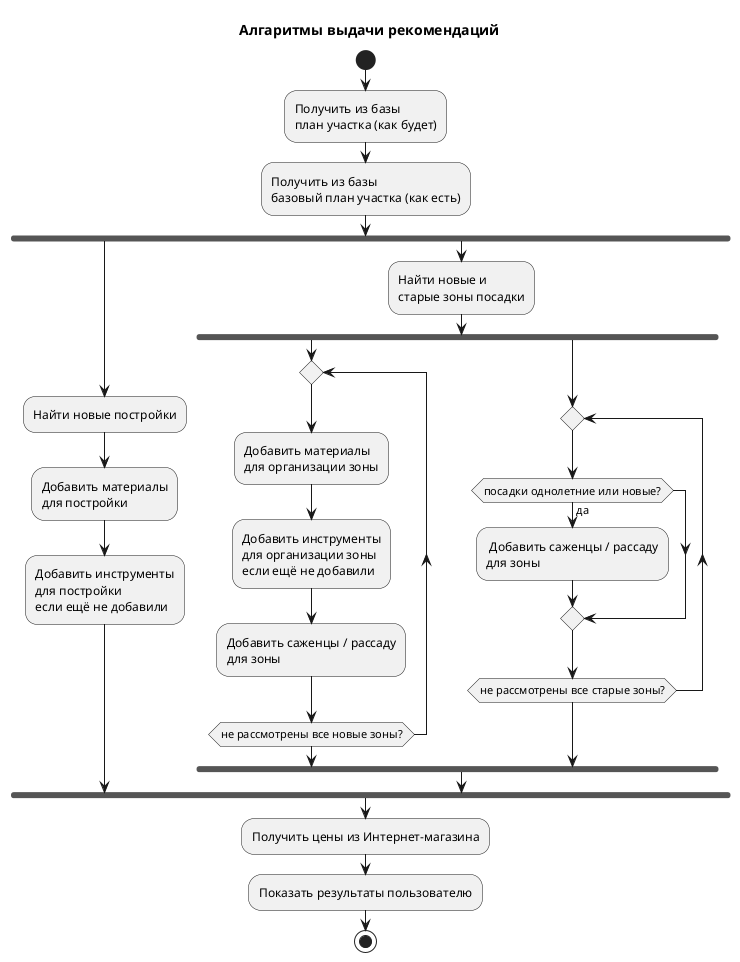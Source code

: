 @startuml

title Алгаритмы выдачи рекомендаций

start
    :Получить из базы\nплан участка (как будет);
    :Получить из базы\nбазовый план участка (как есть);

fork
    :Найти новые постройки;
    :Добавить материалы\nдля постройки;
    :Добавить инструменты\nдля постройки\nесли ещё не добавили;
fork again
    :Найти новые и\nстарые зоны посадки;
    fork
        repeat
            :Добавить материалы\nдля организации зоны;
            :Добавить инструменты\nдля организации зоны\nесли ещё не добавили;
            :Добавить саженцы / рассаду\nдля зоны;
        repeat while (не рассмотрены все новые зоны?)
    fork again
        repeat
            if (посадки однолетние или новые?) then (да)
                : Добавить саженцы / рассаду\nдля зоны;
            endif
        repeat while (не рассмотрены все старые зоны?)
    end fork
end fork

    :Получить цены из Интернет-магазина;
    :Показать результаты пользователю;

stop

@enduml